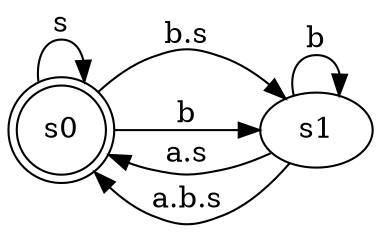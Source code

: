 digraph SampledOn { 
  rankdir="LR"
  s0 [ shape="doublecircle" ]
  s0->s0 [
    label= "s"
  ] ;
  s0->s1 [
    label= "b.s"
  ] ;
  s0->s1 [
    label= "b"
  ] ;
  s1->s1 [
    label= "b"
  ] ;
  s1->s0 [
    label= "a.s"
  ] ;
  s1->s0 [
    label= "a.b.s"
  ] ;
}

